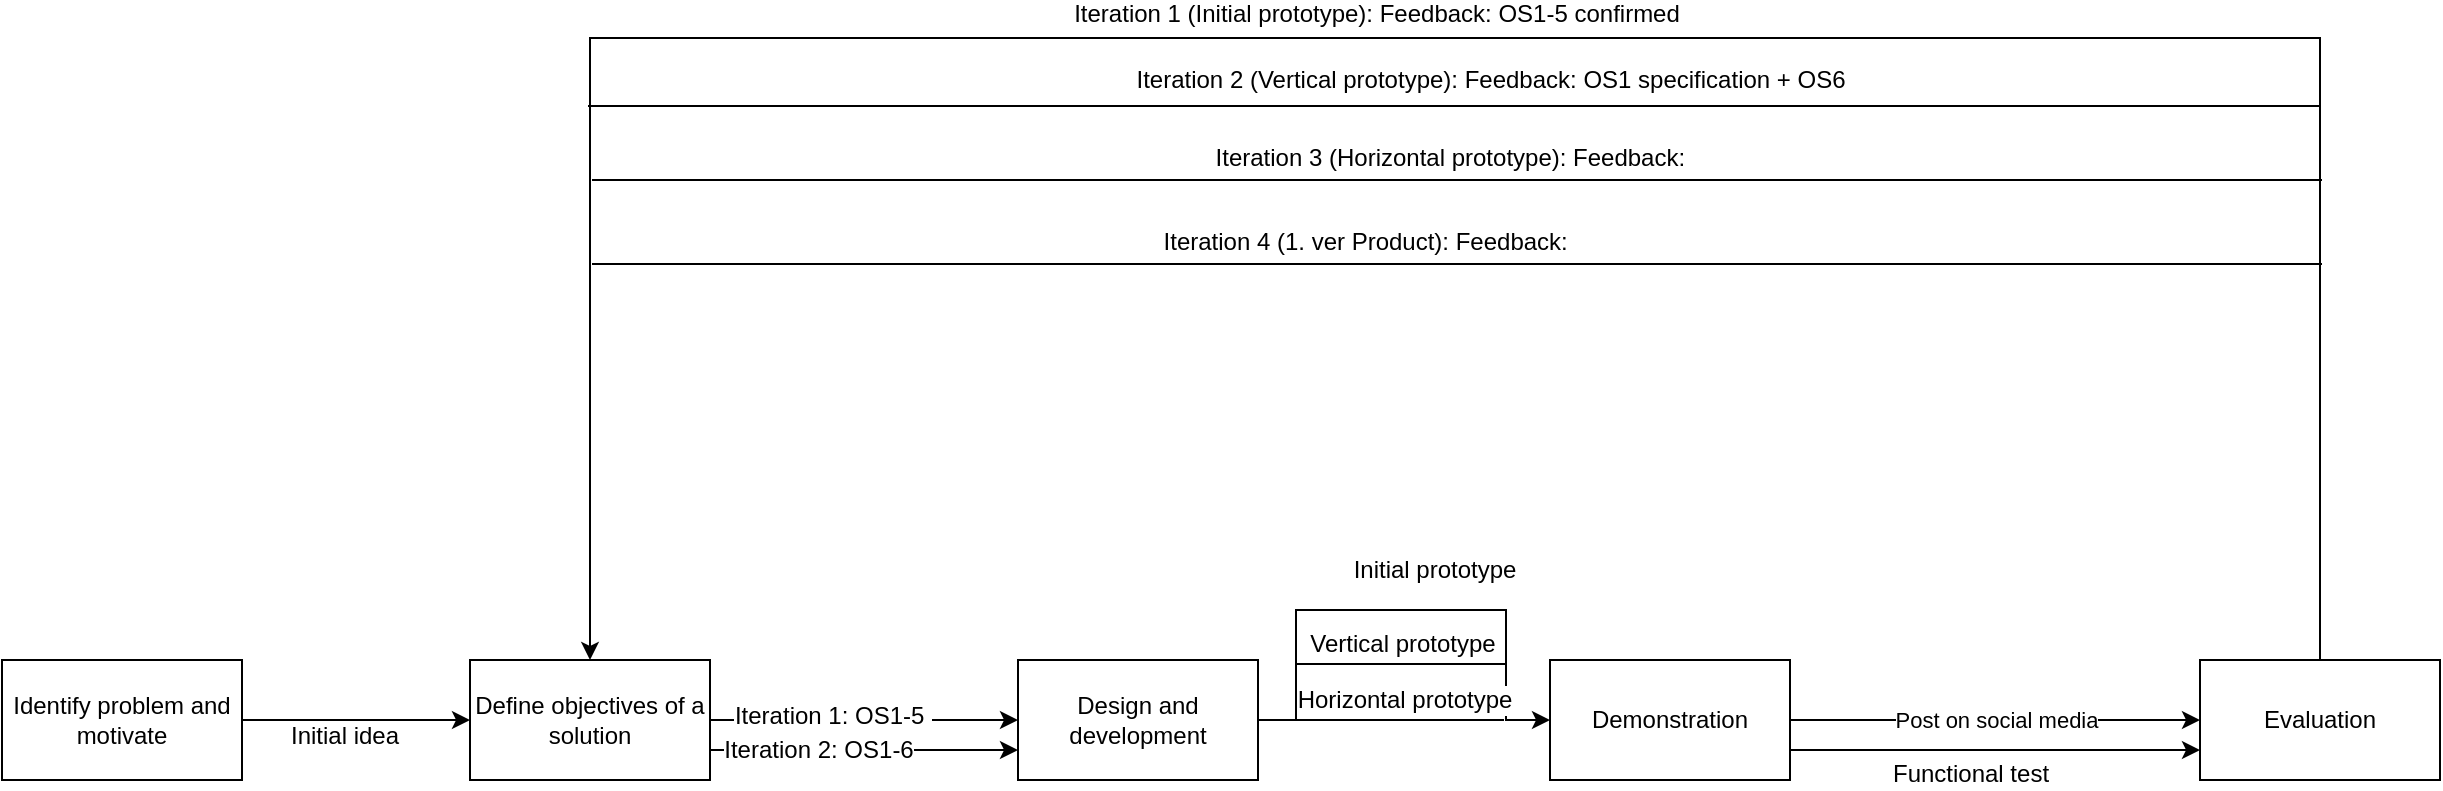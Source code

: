 <mxfile version="12.8.2" type="device"><diagram id="T8mVrsXedv2zfcevsbMv" name="Page-1"><mxGraphModel dx="1795" dy="1279" grid="0" gridSize="10" guides="1" tooltips="1" connect="1" arrows="1" fold="1" page="0" pageScale="1" pageWidth="827" pageHeight="1169" math="0" shadow="0"><root><mxCell id="0"/><mxCell id="1" parent="0"/><mxCell id="UbYkScvWUIk4HoGBdUpJ-14" style="edgeStyle=orthogonalEdgeStyle;curved=1;orthogonalLoop=1;jettySize=auto;html=1;exitX=1;exitY=0.5;exitDx=0;exitDy=0;strokeColor=#000000;" edge="1" parent="1" source="UbYkScvWUIk4HoGBdUpJ-1" target="UbYkScvWUIk4HoGBdUpJ-3"><mxGeometry relative="1" as="geometry"/></mxCell><mxCell id="UbYkScvWUIk4HoGBdUpJ-17" value="Iteration 1: OS1-5&amp;nbsp;" style="text;html=1;align=center;verticalAlign=middle;resizable=0;points=[];labelBackgroundColor=#ffffff;" vertex="1" connectable="0" parent="UbYkScvWUIk4HoGBdUpJ-14"><mxGeometry x="-0.207" y="2" relative="1" as="geometry"><mxPoint as="offset"/></mxGeometry></mxCell><mxCell id="UbYkScvWUIk4HoGBdUpJ-19" style="edgeStyle=orthogonalEdgeStyle;curved=1;orthogonalLoop=1;jettySize=auto;html=1;exitX=1;exitY=0.75;exitDx=0;exitDy=0;entryX=0;entryY=0.75;entryDx=0;entryDy=0;strokeColor=#000000;" edge="1" parent="1" source="UbYkScvWUIk4HoGBdUpJ-1" target="UbYkScvWUIk4HoGBdUpJ-3"><mxGeometry relative="1" as="geometry"/></mxCell><mxCell id="UbYkScvWUIk4HoGBdUpJ-20" value="Iteration 2: OS1-6" style="text;html=1;align=center;verticalAlign=middle;resizable=0;points=[];labelBackgroundColor=#ffffff;" vertex="1" connectable="0" parent="UbYkScvWUIk4HoGBdUpJ-19"><mxGeometry x="-0.299" relative="1" as="geometry"><mxPoint as="offset"/></mxGeometry></mxCell><mxCell id="UbYkScvWUIk4HoGBdUpJ-1" value="Define objectives of a solution" style="rounded=0;whiteSpace=wrap;html=1;" vertex="1" parent="1"><mxGeometry x="138" y="270" width="120" height="60" as="geometry"/></mxCell><mxCell id="UbYkScvWUIk4HoGBdUpJ-8" style="edgeStyle=orthogonalEdgeStyle;rounded=0;orthogonalLoop=1;jettySize=auto;html=1;exitX=1;exitY=0.5;exitDx=0;exitDy=0;entryX=0;entryY=0.5;entryDx=0;entryDy=0;" edge="1" parent="1" source="UbYkScvWUIk4HoGBdUpJ-2" target="UbYkScvWUIk4HoGBdUpJ-1"><mxGeometry relative="1" as="geometry"/></mxCell><mxCell id="UbYkScvWUIk4HoGBdUpJ-9" value="Initial idea" style="text;html=1;align=center;verticalAlign=middle;resizable=0;points=[];labelBackgroundColor=#ffffff;" vertex="1" connectable="0" parent="UbYkScvWUIk4HoGBdUpJ-8"><mxGeometry x="-0.024" relative="1" as="geometry"><mxPoint x="-5" y="8" as="offset"/></mxGeometry></mxCell><mxCell id="UbYkScvWUIk4HoGBdUpJ-2" value="Identify problem and motivate" style="rounded=0;whiteSpace=wrap;html=1;" vertex="1" parent="1"><mxGeometry x="-96" y="270" width="120" height="60" as="geometry"/></mxCell><mxCell id="UbYkScvWUIk4HoGBdUpJ-15" style="edgeStyle=orthogonalEdgeStyle;orthogonalLoop=1;jettySize=auto;html=1;exitX=1;exitY=0.5;exitDx=0;exitDy=0;entryX=0;entryY=0.5;entryDx=0;entryDy=0;strokeColor=#000000;rounded=0;" edge="1" parent="1" source="UbYkScvWUIk4HoGBdUpJ-3" target="UbYkScvWUIk4HoGBdUpJ-4"><mxGeometry relative="1" as="geometry"><Array as="points"><mxPoint x="551" y="300"/><mxPoint x="551" y="245"/><mxPoint x="656" y="245"/><mxPoint x="656" y="300"/></Array></mxGeometry></mxCell><mxCell id="UbYkScvWUIk4HoGBdUpJ-18" value="Initial prototype" style="text;html=1;align=center;verticalAlign=middle;resizable=0;points=[];labelBackgroundColor=#ffffff;" vertex="1" connectable="0" parent="UbYkScvWUIk4HoGBdUpJ-15"><mxGeometry x="-0.215" y="1" relative="1" as="geometry"><mxPoint x="42.06" y="-19.06" as="offset"/></mxGeometry></mxCell><mxCell id="UbYkScvWUIk4HoGBdUpJ-3" value="Design and development" style="rounded=0;whiteSpace=wrap;html=1;" vertex="1" parent="1"><mxGeometry x="412" y="270" width="120" height="60" as="geometry"/></mxCell><mxCell id="UbYkScvWUIk4HoGBdUpJ-16" value="Post on social media" style="edgeStyle=orthogonalEdgeStyle;curved=1;orthogonalLoop=1;jettySize=auto;html=1;exitX=1;exitY=0.5;exitDx=0;exitDy=0;strokeColor=#000000;" edge="1" parent="1" source="UbYkScvWUIk4HoGBdUpJ-4" target="UbYkScvWUIk4HoGBdUpJ-5"><mxGeometry relative="1" as="geometry"/></mxCell><mxCell id="UbYkScvWUIk4HoGBdUpJ-23" style="edgeStyle=orthogonalEdgeStyle;curved=1;orthogonalLoop=1;jettySize=auto;html=1;exitX=1;exitY=0.75;exitDx=0;exitDy=0;entryX=0;entryY=0.75;entryDx=0;entryDy=0;strokeColor=#000000;" edge="1" parent="1" source="UbYkScvWUIk4HoGBdUpJ-4" target="UbYkScvWUIk4HoGBdUpJ-5"><mxGeometry relative="1" as="geometry"/></mxCell><mxCell id="UbYkScvWUIk4HoGBdUpJ-24" value="Functional test" style="text;html=1;align=center;verticalAlign=middle;resizable=0;points=[];labelBackgroundColor=#ffffff;" vertex="1" connectable="0" parent="UbYkScvWUIk4HoGBdUpJ-23"><mxGeometry x="-0.22" y="-3" relative="1" as="geometry"><mxPoint x="10" y="9" as="offset"/></mxGeometry></mxCell><mxCell id="UbYkScvWUIk4HoGBdUpJ-4" value="Demonstration" style="rounded=0;whiteSpace=wrap;html=1;" vertex="1" parent="1"><mxGeometry x="678" y="270" width="120" height="60" as="geometry"/></mxCell><mxCell id="UbYkScvWUIk4HoGBdUpJ-5" value="Evaluation" style="rounded=0;whiteSpace=wrap;html=1;" vertex="1" parent="1"><mxGeometry x="1003" y="270" width="120" height="60" as="geometry"/></mxCell><mxCell id="UbYkScvWUIk4HoGBdUpJ-11" value="" style="endArrow=classic;html=1;strokeColor=#000000;entryX=0.5;entryY=0;entryDx=0;entryDy=0;exitX=0.5;exitY=0;exitDx=0;exitDy=0;rounded=0;" edge="1" parent="1" source="UbYkScvWUIk4HoGBdUpJ-5" target="UbYkScvWUIk4HoGBdUpJ-1"><mxGeometry width="50" height="50" relative="1" as="geometry"><mxPoint x="385" y="476" as="sourcePoint"/><mxPoint x="435" y="426" as="targetPoint"/><Array as="points"><mxPoint x="1063" y="-41"/><mxPoint x="198" y="-41"/></Array></mxGeometry></mxCell><mxCell id="UbYkScvWUIk4HoGBdUpJ-12" value="Iteration 1 (Initial prototype): Feedback: OS1-5 confirmed" style="text;html=1;align=center;verticalAlign=middle;resizable=0;points=[];labelBackgroundColor=#ffffff;" vertex="1" connectable="0" parent="UbYkScvWUIk4HoGBdUpJ-11"><mxGeometry x="-0.405" y="129" relative="1" as="geometry"><mxPoint x="-340.65" y="-141" as="offset"/></mxGeometry></mxCell><mxCell id="UbYkScvWUIk4HoGBdUpJ-25" value="" style="endArrow=none;html=1;strokeColor=#000000;rounded=0;endFill=0;" edge="1" parent="1"><mxGeometry width="50" height="50" relative="1" as="geometry"><mxPoint x="1063" y="-7" as="sourcePoint"/><mxPoint x="197" y="-7" as="targetPoint"/><Array as="points"><mxPoint x="616" y="-7"/><mxPoint x="311" y="-7"/></Array></mxGeometry></mxCell><mxCell id="UbYkScvWUIk4HoGBdUpJ-26" value="Iteration 2 (Vertical prototype): Feedback: OS1 specification + OS6" style="text;html=1;align=center;verticalAlign=middle;resizable=0;points=[];labelBackgroundColor=#ffffff;" vertex="1" connectable="0" parent="UbYkScvWUIk4HoGBdUpJ-25"><mxGeometry x="-0.108" y="123" relative="1" as="geometry"><mxPoint x="-29.12" y="-136" as="offset"/></mxGeometry></mxCell><mxCell id="UbYkScvWUIk4HoGBdUpJ-27" value="" style="endArrow=none;html=1;strokeColor=#000000;" edge="1" parent="1"><mxGeometry width="50" height="50" relative="1" as="geometry"><mxPoint x="199" y="30" as="sourcePoint"/><mxPoint x="1064" y="30" as="targetPoint"/></mxGeometry></mxCell><mxCell id="UbYkScvWUIk4HoGBdUpJ-28" value="Iteration 3 (Horizontal prototype): Feedback:&amp;nbsp;&amp;nbsp;" style="text;html=1;align=center;verticalAlign=middle;resizable=0;points=[];autosize=1;" vertex="1" parent="1"><mxGeometry x="505" y="10" width="251" height="18" as="geometry"/></mxCell><mxCell id="UbYkScvWUIk4HoGBdUpJ-29" value="" style="endArrow=none;html=1;strokeColor=#000000;" edge="1" parent="1"><mxGeometry width="50" height="50" relative="1" as="geometry"><mxPoint x="199" y="72" as="sourcePoint"/><mxPoint x="1064" y="72" as="targetPoint"/></mxGeometry></mxCell><mxCell id="UbYkScvWUIk4HoGBdUpJ-30" value="Iteration 4 (1. ver Product): Feedback:&amp;nbsp;" style="text;html=1;align=center;verticalAlign=middle;resizable=0;points=[];labelBackgroundColor=#ffffff;" vertex="1" connectable="0" parent="UbYkScvWUIk4HoGBdUpJ-29"><mxGeometry x="-0.102" y="3" relative="1" as="geometry"><mxPoint x="-1.24" y="-8" as="offset"/></mxGeometry></mxCell><mxCell id="UbYkScvWUIk4HoGBdUpJ-32" value="" style="endArrow=none;html=1;strokeColor=#000000;" edge="1" parent="1"><mxGeometry width="50" height="50" relative="1" as="geometry"><mxPoint x="551" y="272" as="sourcePoint"/><mxPoint x="656" y="272" as="targetPoint"/></mxGeometry></mxCell><mxCell id="UbYkScvWUIk4HoGBdUpJ-33" value="Vertical prototype" style="text;html=1;align=center;verticalAlign=middle;resizable=0;points=[];labelBackgroundColor=#ffffff;" vertex="1" connectable="0" parent="UbYkScvWUIk4HoGBdUpJ-32"><mxGeometry x="-0.072" y="1" relative="1" as="geometry"><mxPoint x="4.43" y="-9" as="offset"/></mxGeometry></mxCell><mxCell id="UbYkScvWUIk4HoGBdUpJ-34" value="" style="endArrow=none;html=1;strokeColor=#000000;" edge="1" parent="1"><mxGeometry width="50" height="50" relative="1" as="geometry"><mxPoint x="551" y="300" as="sourcePoint"/><mxPoint x="655" y="300" as="targetPoint"/></mxGeometry></mxCell><mxCell id="UbYkScvWUIk4HoGBdUpJ-35" value="Horizontal prototype" style="text;html=1;align=center;verticalAlign=middle;resizable=0;points=[];labelBackgroundColor=#ffffff;" vertex="1" connectable="0" parent="UbYkScvWUIk4HoGBdUpJ-34"><mxGeometry x="0.519" y="1" relative="1" as="geometry"><mxPoint x="-24.86" y="-9" as="offset"/></mxGeometry></mxCell></root></mxGraphModel></diagram></mxfile>